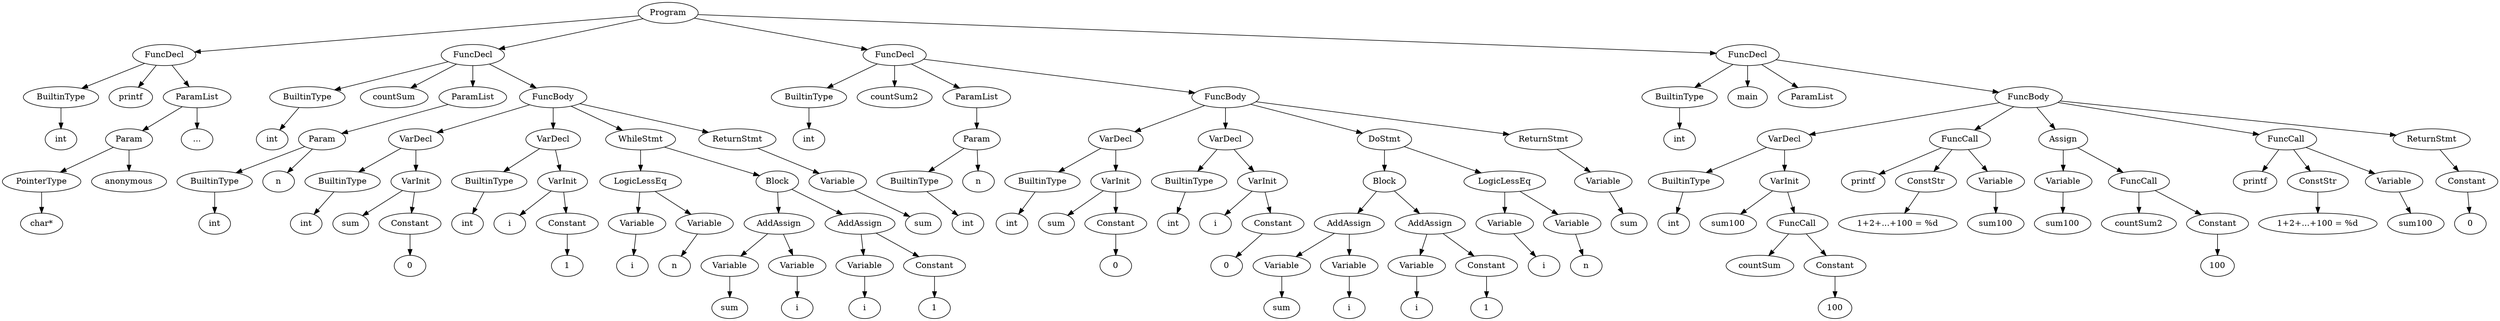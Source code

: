 digraph {
Program [label = Program]
Program -> FuncDecl_4846999760
FuncDecl_4846999760 [label = FuncDecl]
FuncDecl_4846999760 -> BuiltinType_4846999344
BuiltinType_4846999344 [label = BuiltinType]
"int_4846999344" [label = "int"]
BuiltinType_4846999344 -> "int_4846999344"
printf_4846999760[ label = printf]
FuncDecl_4846999760 -> printf_4846999760
FuncDecl_4846999760 -> ParamList_4846999712
ParamList_4846999712 [label = ParamList]
ParamList_4846999712 -> Param_4846999664
Param_4846999664 [label = Param]
Param_4846999664 -> PointerType_4846999600
PointerType_4846999600 [label = PointerType]
"char*_4846999600" [label = "char*"]
PointerType_4846999600 -> "char*_4846999600"
anonymous_4846999664 [label = anonymous]
Param_4846999664 -> anonymous_4846999664
"..._4846999712" [label = "..."]
ParamList_4846999712 -> "..._4846999712"
Program -> FuncDecl_4847001248
FuncDecl_4847001248 [label = FuncDecl]
FuncDecl_4847001248 -> BuiltinType_4846999824
BuiltinType_4846999824 [label = BuiltinType]
"int_4846999824" [label = "int"]
BuiltinType_4846999824 -> "int_4846999824"
countSum_4847001248[ label = countSum]
FuncDecl_4847001248 -> countSum_4847001248
FuncDecl_4847001248 -> ParamList_4847000064
ParamList_4847000064 [label = ParamList]
ParamList_4847000064 -> Param_4847000016
Param_4847000016 [label = Param]
Param_4847000016 -> BuiltinType_4846999920
BuiltinType_4846999920 [label = BuiltinType]
"int_4846999920" [label = "int"]
BuiltinType_4846999920 -> "int_4846999920"
n_4847000016 [label = n]
Param_4847000016 -> n_4847000016
FuncDecl_4847001248 -> FuncBody_4846563488
FuncBody_4846563488 [label = FuncBody]
FuncBody_4846563488 -> VarDecl_4847000528
VarDecl_4847000528 [label = VarDecl]
VarDecl_4847000528 -> BuiltinType_4847000288
BuiltinType_4847000288 [label = BuiltinType]
"int_4847000288" [label = "int"]
BuiltinType_4847000288 -> "int_4847000288"
VarDecl_4847000528 -> VarInit_4847000448
VarInit_4847000448 [label = VarInit]
sum_4847000448 [label = sum]
VarInit_4847000448 -> sum_4847000448
VarInit_4847000448 -> Constant_4847000384
Constant_4847000384 [label = Constant]
int_4847000384 [label = "0"]
Constant_4847000384 -> int_4847000384
FuncBody_4846563488 -> VarDecl_4847000800
VarDecl_4847000800 [label = VarDecl]
VarDecl_4847000800 -> BuiltinType_4847000560
BuiltinType_4847000560 [label = BuiltinType]
"int_4847000560" [label = "int"]
BuiltinType_4847000560 -> "int_4847000560"
VarDecl_4847000800 -> VarInit_4847000720
VarInit_4847000720 [label = VarInit]
i_4847000720 [label = i]
VarInit_4847000720 -> i_4847000720
VarInit_4847000720 -> Constant_4847000656
Constant_4847000656 [label = Constant]
int_4847000656 [label = "1"]
Constant_4847000656 -> int_4847000656
FuncBody_4846563488 -> WhileStmt_4847001120
WhileStmt_4847001120 [label = WhileStmt]
WhileStmt_4847001120 -> LogicLessEq_4846999152
LogicLessEq_4846999152 [label = LogicLessEq]
LogicLessEq_4846999152 -> Variable_4846999056
Variable_4846999056 [label = Variable]
i_4846999056 [label = i]
Variable_4846999056 -> i_4846999056
LogicLessEq_4846999152 -> Variable_4846999120
Variable_4846999120 [label = Variable]
n_4846999120 [label = n]
Variable_4846999120 -> n_4846999120
WhileStmt_4847001120 -> Block_4846772816
Block_4846772816 [label = Block]
Block_4846772816 -> AddAssign_4847000928
AddAssign_4847000928 [label = AddAssign]
AddAssign_4847000928 -> Variable_4847000832
Variable_4847000832 [label = Variable]
sum_4847000832 [label = sum]
Variable_4847000832 -> sum_4847000832
AddAssign_4847000928 -> Variable_4847000896
Variable_4847000896 [label = Variable]
i_4847000896 [label = i]
Variable_4847000896 -> i_4847000896
Block_4846772816 -> AddAssign_4847001088
AddAssign_4847001088 [label = AddAssign]
AddAssign_4847001088 -> Variable_4847000992
Variable_4847000992 [label = Variable]
i_4847000992 [label = i]
Variable_4847000992 -> i_4847000992
AddAssign_4847001088 -> Constant_4847001024
Constant_4847001024 [label = Constant]
int_4847001024 [label = "1"]
Constant_4847001024 -> int_4847001024
FuncBody_4846563488 -> ReturnStmt_4846763888
ReturnStmt_4846763888 [label = ReturnStmt]
ReturnStmt_4846763888 -> Variable_4847001216
Variable_4847001216 [label = Variable]
sum_4847001216 [label = sum]
Variable_4847001216 -> sum_4847001216
Program -> FuncDecl_4847002848
FuncDecl_4847002848 [label = FuncDecl]
FuncDecl_4847002848 -> BuiltinType_4847001312
BuiltinType_4847001312 [label = BuiltinType]
"int_4847001312" [label = "int"]
BuiltinType_4847001312 -> "int_4847001312"
countSum2_4847002848[ label = countSum2]
FuncDecl_4847002848 -> countSum2_4847002848
FuncDecl_4847002848 -> ParamList_4847001552
ParamList_4847001552 [label = ParamList]
ParamList_4847001552 -> Param_4847001504
Param_4847001504 [label = Param]
Param_4847001504 -> BuiltinType_4847001408
BuiltinType_4847001408 [label = BuiltinType]
"int_4847001408" [label = "int"]
BuiltinType_4847001408 -> "int_4847001408"
n_4847001504 [label = n]
Param_4847001504 -> n_4847001504
FuncDecl_4847002848 -> FuncBody_4847002832
FuncBody_4847002832 [label = FuncBody]
FuncBody_4847002832 -> VarDecl_4847001872
VarDecl_4847001872 [label = VarDecl]
VarDecl_4847001872 -> BuiltinType_4847001632
BuiltinType_4847001632 [label = BuiltinType]
"int_4847001632" [label = "int"]
BuiltinType_4847001632 -> "int_4847001632"
VarDecl_4847001872 -> VarInit_4847001792
VarInit_4847001792 [label = VarInit]
sum_4847001792 [label = sum]
VarInit_4847001792 -> sum_4847001792
VarInit_4847001792 -> Constant_4847001728
Constant_4847001728 [label = Constant]
int_4847001728 [label = "0"]
Constant_4847001728 -> int_4847001728
FuncBody_4847002832 -> VarDecl_4847002144
VarDecl_4847002144 [label = VarDecl]
VarDecl_4847002144 -> BuiltinType_4847001904
BuiltinType_4847001904 [label = BuiltinType]
"int_4847001904" [label = "int"]
BuiltinType_4847001904 -> "int_4847001904"
VarDecl_4847002144 -> VarInit_4847002064
VarInit_4847002064 [label = VarInit]
i_4847002064 [label = i]
VarInit_4847002064 -> i_4847002064
VarInit_4847002064 -> Constant_4847002000
Constant_4847002000 [label = Constant]
int_4847002000 [label = "0"]
Constant_4847002000 -> int_4847002000
FuncBody_4847002832 -> DoStmt_4847002704
DoStmt_4847002704 [label = DoStmt]
DoStmt_4847002704 -> Block_4846585040
Block_4846585040 [label = Block]
Block_4846585040 -> AddAssign_4847002336
AddAssign_4847002336 [label = AddAssign]
AddAssign_4847002336 -> Variable_4847002240
Variable_4847002240 [label = Variable]
sum_4847002240 [label = sum]
Variable_4847002240 -> sum_4847002240
AddAssign_4847002336 -> Variable_4847002304
Variable_4847002304 [label = Variable]
i_4847002304 [label = i]
Variable_4847002304 -> i_4847002304
Block_4846585040 -> AddAssign_4847002496
AddAssign_4847002496 [label = AddAssign]
AddAssign_4847002496 -> Variable_4847002400
Variable_4847002400 [label = Variable]
i_4847002400 [label = i]
Variable_4847002400 -> i_4847002400
AddAssign_4847002496 -> Constant_4847002432
Constant_4847002432 [label = Constant]
int_4847002432 [label = "1"]
Constant_4847002432 -> int_4847002432
DoStmt_4847002704 -> LogicLessEq_4847002672
LogicLessEq_4847002672 [label = LogicLessEq]
LogicLessEq_4847002672 -> Variable_4847002576
Variable_4847002576 [label = Variable]
i_4847002576 [label = i]
Variable_4847002576 -> i_4847002576
LogicLessEq_4847002672 -> Variable_4847002640
Variable_4847002640 [label = Variable]
n_4847002640 [label = n]
Variable_4847002640 -> n_4847002640
FuncBody_4847002832 -> ReturnStmt_4846542576
ReturnStmt_4846542576 [label = ReturnStmt]
ReturnStmt_4846542576 -> Variable_4847002800
Variable_4847002800 [label = Variable]
sum_4847002800 [label = sum]
Variable_4847002800 -> sum_4847002800
Program -> FuncDecl_4847004640
FuncDecl_4847004640 [label = FuncDecl]
FuncDecl_4847004640 -> BuiltinType_4847002944
BuiltinType_4847002944 [label = BuiltinType]
"int_4847002944" [label = "int"]
BuiltinType_4847002944 -> "int_4847002944"
main_4847004640[ label = main]
FuncDecl_4847004640 -> main_4847004640
FuncDecl_4847004640 -> ParamList_4847003040
ParamList_4847003040 [label = ParamList]
FuncDecl_4847004640 -> FuncBody_4847004624
FuncBody_4847004624 [label = FuncBody]
FuncBody_4847004624 -> VarDecl_4847003488
VarDecl_4847003488 [label = VarDecl]
VarDecl_4847003488 -> BuiltinType_4847003120
BuiltinType_4847003120 [label = BuiltinType]
"int_4847003120" [label = "int"]
BuiltinType_4847003120 -> "int_4847003120"
VarDecl_4847003488 -> VarInit_4847003392
VarInit_4847003392 [label = VarInit]
sum100_4847003392 [label = sum100]
VarInit_4847003392 -> sum100_4847003392
VarInit_4847003392 -> FuncCall_4847003344
FuncCall_4847003344 [label = FuncCall]
countSum_4847003344[ label = countSum]
FuncCall_4847003344 -> countSum_4847003344
FuncCall_4847003344 -> Constant_4847003248
Constant_4847003248 [label = Constant]
int_4847003248 [label = "100"]
Constant_4847003248 -> int_4847003248
FuncBody_4847004624 -> FuncCall_4847003824
FuncCall_4847003824 [label = FuncCall]
printf_4847003824[ label = printf]
FuncCall_4847003824 -> printf_4847003824
FuncCall_4847003824 -> ConstStr_4847003600
ConstStr_4847003600 [label = ConstStr]
str_4847003600 [label = "1+2+...+100 = %d"]
ConstStr_4847003600 -> str_4847003600
FuncCall_4847003824 -> Variable_4847003776
Variable_4847003776 [label = Variable]
sum100_4847003776 [label = sum100]
Variable_4847003776 -> sum100_4847003776
FuncBody_4847004624 -> Assign_4847004112
Assign_4847004112 [label = Assign]
Assign_4847004112 -> Variable_4847003904
Variable_4847003904 [label = Variable]
sum100_4847003904 [label = sum100]
Variable_4847003904 -> sum100_4847003904
Assign_4847004112 -> FuncCall_4847004064
FuncCall_4847004064 [label = FuncCall]
countSum2_4847004064[ label = countSum2]
FuncCall_4847004064 -> countSum2_4847004064
FuncCall_4847004064 -> Constant_4847003968
Constant_4847003968 [label = Constant]
int_4847003968 [label = "100"]
Constant_4847003968 -> int_4847003968
FuncBody_4847004624 -> FuncCall_4847004448
FuncCall_4847004448 [label = FuncCall]
printf_4847004448[ label = printf]
FuncCall_4847004448 -> printf_4847004448
FuncCall_4847004448 -> ConstStr_4847004240
ConstStr_4847004240 [label = ConstStr]
str_4847004240 [label = "1+2+...+100 = %d"]
ConstStr_4847004240 -> str_4847004240
FuncCall_4847004448 -> Variable_4847004400
Variable_4847004400 [label = Variable]
sum100_4847004400 [label = sum100]
Variable_4847004400 -> sum100_4847004400
FuncBody_4847004624 -> ReturnStmt_4847003728
ReturnStmt_4847003728 [label = ReturnStmt]
ReturnStmt_4847003728 -> Constant_4847004496
Constant_4847004496 [label = Constant]
int_4847004496 [label = "0"]
Constant_4847004496 -> int_4847004496
}
